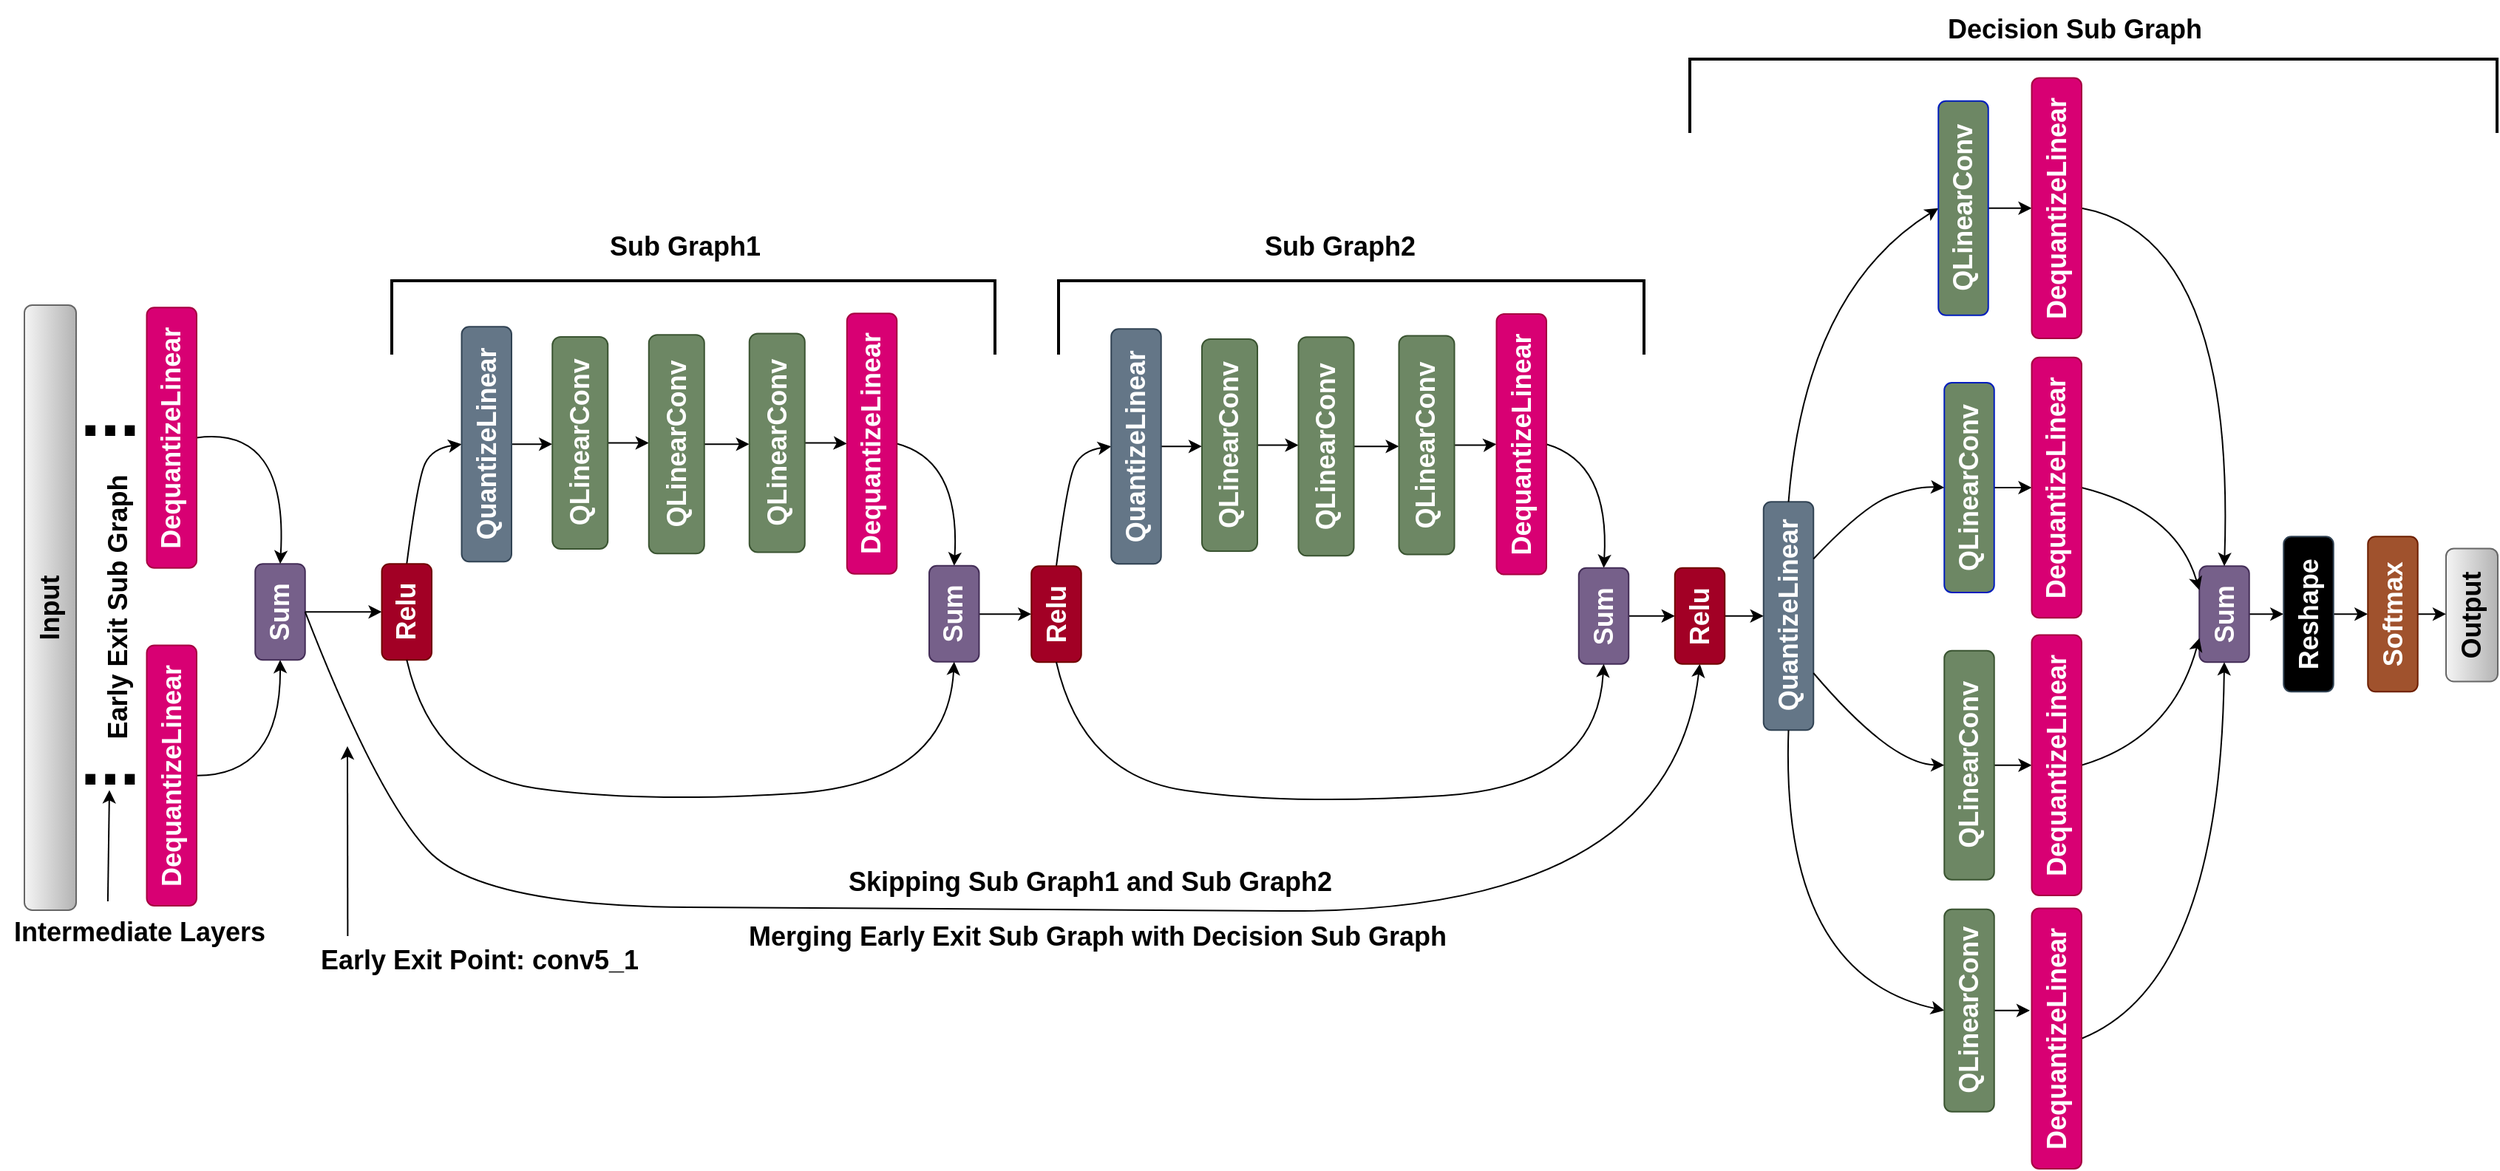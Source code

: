<mxfile version="21.6.1" type="device">
  <diagram name="Page-1" id="0cxLK6B1qZ-80W-4j8hx">
    <mxGraphModel dx="1679" dy="1223" grid="0" gridSize="10" guides="1" tooltips="1" connect="1" arrows="1" fold="1" page="0" pageScale="1" pageWidth="850" pageHeight="1100" math="0" shadow="0">
      <root>
        <mxCell id="0" />
        <mxCell id="1" parent="0" />
        <mxCell id="Iu25lgEWChFgaFbriD92-103" value="&lt;font style=&quot;font-size: 18px;&quot;&gt;Output&lt;/font&gt;" style="rounded=1;whiteSpace=wrap;html=1;fillColor=#f5f5f5;gradientColor=#b3b3b3;strokeColor=#666666;fontSize=14;fontStyle=1;rotation=-90;" parent="1" vertex="1">
          <mxGeometry x="1780" y="283.74" width="90" height="35" as="geometry" />
        </mxCell>
        <mxCell id="Iu25lgEWChFgaFbriD92-110" value="" style="strokeWidth=2;html=1;shape=mxgraph.flowchart.annotation_1;align=left;pointerEvents=1;direction=south;fontSize=14;fontStyle=1" parent="1" vertex="1">
          <mxGeometry x="1296" y="-75" width="546" height="50" as="geometry" />
        </mxCell>
        <mxCell id="Iu25lgEWChFgaFbriD92-111" value="&lt;font style=&quot;font-size: 18px;&quot;&gt;Decision Sub Graph&lt;/font&gt;" style="text;html=1;align=center;verticalAlign=middle;resizable=0;points=[];autosize=1;strokeColor=none;fillColor=none;fontSize=14;fontStyle=1" parent="1" vertex="1">
          <mxGeometry x="1456" y="-115.0" width="200" height="40" as="geometry" />
        </mxCell>
        <mxCell id="Iu25lgEWChFgaFbriD92-123" value="&lt;font style=&quot;font-size: 18px;&quot;&gt;Sub Graph1&lt;/font&gt;" style="text;html=1;align=center;verticalAlign=middle;resizable=0;points=[];autosize=1;strokeColor=none;fillColor=none;fontSize=14;fontStyle=1" parent="1" vertex="1">
          <mxGeometry x="551" y="32" width="130" height="40" as="geometry" />
        </mxCell>
        <mxCell id="Iu25lgEWChFgaFbriD92-125" value="&lt;font style=&quot;font-size: 18px;&quot;&gt;Skipping Sub Graph1 and Sub Graph2&lt;/font&gt;" style="text;html=1;align=center;verticalAlign=middle;resizable=0;points=[];autosize=1;strokeColor=none;fillColor=none;fontSize=14;fontStyle=1" parent="1" vertex="1">
          <mxGeometry x="715" y="462" width="350" height="40" as="geometry" />
        </mxCell>
        <mxCell id="Iu25lgEWChFgaFbriD92-127" value="&lt;font style=&quot;font-size: 18px;&quot;&gt;Merging Early Exit Sub Graph with Decision Sub Graph&lt;/font&gt;" style="text;html=1;align=center;verticalAlign=middle;resizable=0;points=[];autosize=1;strokeColor=none;fillColor=none;fontSize=14;fontStyle=1" parent="1" vertex="1">
          <mxGeometry x="645" y="499" width="500" height="40" as="geometry" />
        </mxCell>
        <mxCell id="Iu25lgEWChFgaFbriD92-145" value="&lt;font style=&quot;font-size: 48px;&quot;&gt;...&lt;/font&gt;" style="text;html=1;align=center;verticalAlign=middle;resizable=0;points=[];autosize=1;strokeColor=none;fillColor=none;fontSize=14;fontStyle=1" parent="1" vertex="1">
          <mxGeometry x="198" y="128.13" width="58" height="70" as="geometry" />
        </mxCell>
        <mxCell id="Iu25lgEWChFgaFbriD92-146" value="&lt;font style=&quot;font-size: 48px;&quot;&gt;...&lt;/font&gt;" style="text;html=1;align=center;verticalAlign=middle;resizable=0;points=[];autosize=1;strokeColor=none;fillColor=none;fontSize=14;fontStyle=1" parent="1" vertex="1">
          <mxGeometry x="198" y="364" width="58" height="70" as="geometry" />
        </mxCell>
        <mxCell id="Iu25lgEWChFgaFbriD92-147" value="&lt;font style=&quot;font-size: 18px;&quot;&gt;Early Exit Sub Graph&lt;/font&gt;" style="text;html=1;align=center;verticalAlign=middle;resizable=0;points=[];autosize=1;strokeColor=none;fillColor=none;fontSize=14;fontStyle=1;rotation=-90;" parent="1" vertex="1">
          <mxGeometry x="133" y="276.22" width="200" height="40" as="geometry" />
        </mxCell>
        <mxCell id="WK32DhDvXuLAIViGbRyr-121" style="edgeStyle=orthogonalEdgeStyle;rounded=0;orthogonalLoop=1;jettySize=auto;html=1;exitX=0.496;exitY=0.993;exitDx=0;exitDy=0;entryX=0.5;entryY=0;entryDx=0;entryDy=0;exitPerimeter=0;" parent="1" source="vSDdu6eOxFjw2Nqs_4SC-30" target="WK32DhDvXuLAIViGbRyr-117" edge="1">
          <mxGeometry relative="1" as="geometry">
            <mxPoint x="851" y="300" as="targetPoint" />
            <mxPoint x="819.37" y="300.61" as="sourcePoint" />
          </mxGeometry>
        </mxCell>
        <mxCell id="WK32DhDvXuLAIViGbRyr-51" value="&lt;b&gt;&lt;font style=&quot;font-size: 18px;&quot;&gt;Sum&lt;/font&gt;&lt;/b&gt;" style="rounded=1;whiteSpace=wrap;html=1;fillColor=#76608a;fontColor=#ffffff;strokeColor=#432D57;rotation=-90;" parent="1" vertex="1">
          <mxGeometry x="310" y="282.23" width="65" height="33.74" as="geometry" />
        </mxCell>
        <mxCell id="WK32DhDvXuLAIViGbRyr-62" value="" style="curved=1;endArrow=classic;html=1;rounded=0;exitX=0.5;exitY=1;exitDx=0;exitDy=0;fontSize=14;fontStyle=1;entryX=1;entryY=0.5;entryDx=0;entryDy=0;" parent="1" source="vSDdu6eOxFjw2Nqs_4SC-36" target="WK32DhDvXuLAIViGbRyr-51" edge="1">
          <mxGeometry width="50" height="50" relative="1" as="geometry">
            <mxPoint x="93.75" y="185" as="sourcePoint" />
            <mxPoint x="179.38" y="272" as="targetPoint" />
            <Array as="points">
              <mxPoint x="348" y="173" />
            </Array>
          </mxGeometry>
        </mxCell>
        <mxCell id="WK32DhDvXuLAIViGbRyr-63" value="" style="curved=1;endArrow=classic;html=1;rounded=0;exitX=0.5;exitY=1;exitDx=0;exitDy=0;fontSize=14;fontStyle=1;entryX=0;entryY=0.5;entryDx=0;entryDy=0;" parent="1" source="vSDdu6eOxFjw2Nqs_4SC-38" target="WK32DhDvXuLAIViGbRyr-51" edge="1">
          <mxGeometry width="50" height="50" relative="1" as="geometry">
            <mxPoint x="95" y="428.75" as="sourcePoint" />
            <mxPoint x="167.5" y="518" as="targetPoint" />
            <Array as="points">
              <mxPoint x="343" y="410" />
            </Array>
          </mxGeometry>
        </mxCell>
        <mxCell id="WK32DhDvXuLAIViGbRyr-101" value="" style="curved=1;endArrow=classic;html=1;rounded=0;fontSize=14;fontStyle=1;exitX=1;exitY=0.5;exitDx=0;exitDy=0;entryX=0.5;entryY=0;entryDx=0;entryDy=0;" parent="1" source="WK32DhDvXuLAIViGbRyr-117" target="WK32DhDvXuLAIViGbRyr-103" edge="1">
          <mxGeometry width="50" height="50" relative="1" as="geometry">
            <mxPoint x="870" y="230" as="sourcePoint" />
            <mxPoint x="905" y="190" as="targetPoint" />
            <Array as="points">
              <mxPoint x="875" y="210" />
              <mxPoint x="885" y="190" />
            </Array>
          </mxGeometry>
        </mxCell>
        <mxCell id="WK32DhDvXuLAIViGbRyr-102" style="edgeStyle=orthogonalEdgeStyle;rounded=0;orthogonalLoop=1;jettySize=auto;html=1;exitX=0.5;exitY=1;exitDx=0;exitDy=0;entryX=0.5;entryY=0;entryDx=0;entryDy=0;" parent="1" source="WK32DhDvXuLAIViGbRyr-103" target="WK32DhDvXuLAIViGbRyr-105" edge="1">
          <mxGeometry relative="1" as="geometry" />
        </mxCell>
        <mxCell id="WK32DhDvXuLAIViGbRyr-103" value="&lt;b&gt;&lt;font style=&quot;font-size: 18px;&quot;&gt;QuantizeLinear&lt;/font&gt;&lt;/b&gt;" style="rounded=1;whiteSpace=wrap;html=1;fillColor=#647687;fontColor=#ffffff;strokeColor=#314354;rotation=-90;" parent="1" vertex="1">
          <mxGeometry x="842" y="170.26" width="159" height="33.74" as="geometry" />
        </mxCell>
        <mxCell id="vSDdu6eOxFjw2Nqs_4SC-7" style="edgeStyle=orthogonalEdgeStyle;rounded=0;orthogonalLoop=1;jettySize=auto;html=1;exitX=0.5;exitY=1;exitDx=0;exitDy=0;entryX=0.5;entryY=0;entryDx=0;entryDy=0;" parent="1" source="WK32DhDvXuLAIViGbRyr-105" target="WK32DhDvXuLAIViGbRyr-110" edge="1">
          <mxGeometry relative="1" as="geometry" />
        </mxCell>
        <mxCell id="WK32DhDvXuLAIViGbRyr-105" value="&lt;b&gt;&lt;font style=&quot;font-size: 18px;&quot;&gt;QLinearConv&lt;/font&gt;&lt;/b&gt;" style="rounded=1;whiteSpace=wrap;html=1;fillColor=#6d8764;fontColor=#ffffff;strokeColor=#3A5431;rotation=-90;" parent="1" vertex="1">
          <mxGeometry x="913" y="167.51" width="143.5" height="37.5" as="geometry" />
        </mxCell>
        <mxCell id="WK32DhDvXuLAIViGbRyr-109" style="edgeStyle=orthogonalEdgeStyle;rounded=0;orthogonalLoop=1;jettySize=auto;html=1;exitX=0.5;exitY=1;exitDx=0;exitDy=0;entryX=0.5;entryY=0;entryDx=0;entryDy=0;" parent="1" source="WK32DhDvXuLAIViGbRyr-110" target="vSDdu6eOxFjw2Nqs_4SC-8" edge="1">
          <mxGeometry relative="1" as="geometry">
            <mxPoint x="1180.63" y="186.88" as="targetPoint" />
          </mxGeometry>
        </mxCell>
        <mxCell id="WK32DhDvXuLAIViGbRyr-110" value="&lt;b style=&quot;border-color: var(--border-color);&quot;&gt;&lt;font style=&quot;border-color: var(--border-color); font-size: 18px;&quot;&gt;QLinearConv&lt;/font&gt;&lt;/b&gt;" style="rounded=1;whiteSpace=wrap;html=1;fillColor=#6d8764;fontColor=#ffffff;strokeColor=#3A5431;rotation=-90;" parent="1" vertex="1">
          <mxGeometry x="976" y="168.38" width="148" height="37.5" as="geometry" />
        </mxCell>
        <mxCell id="WK32DhDvXuLAIViGbRyr-115" value="" style="curved=1;endArrow=classic;html=1;rounded=0;exitX=0.5;exitY=1;exitDx=0;exitDy=0;fontSize=14;fontStyle=1;entryX=1;entryY=0.5;entryDx=0;entryDy=0;" parent="1" source="vSDdu6eOxFjw2Nqs_4SC-9" target="WK32DhDvXuLAIViGbRyr-116" edge="1">
          <mxGeometry width="50" height="50" relative="1" as="geometry">
            <mxPoint x="1340" y="186.25" as="sourcePoint" />
            <mxPoint x="1415" y="320" as="targetPoint" />
            <Array as="points">
              <mxPoint x="1242" y="198" />
            </Array>
          </mxGeometry>
        </mxCell>
        <mxCell id="vSDdu6eOxFjw2Nqs_4SC-2" style="edgeStyle=orthogonalEdgeStyle;rounded=0;orthogonalLoop=1;jettySize=auto;html=1;exitX=0.5;exitY=1;exitDx=0;exitDy=0;entryX=0.5;entryY=0;entryDx=0;entryDy=0;" parent="1" source="WK32DhDvXuLAIViGbRyr-116" target="vSDdu6eOxFjw2Nqs_4SC-1" edge="1">
          <mxGeometry relative="1" as="geometry" />
        </mxCell>
        <mxCell id="WK32DhDvXuLAIViGbRyr-116" value="&lt;b&gt;&lt;font style=&quot;font-size: 18px;&quot;&gt;Sum&lt;/font&gt;&lt;/b&gt;" style="rounded=1;whiteSpace=wrap;html=1;fillColor=#76608a;fontColor=#ffffff;strokeColor=#432D57;rotation=-90;" parent="1" vertex="1">
          <mxGeometry x="1205.25" y="285" width="65" height="33.74" as="geometry" />
        </mxCell>
        <mxCell id="WK32DhDvXuLAIViGbRyr-117" value="&lt;b&gt;&lt;font style=&quot;font-size: 18px;&quot;&gt;Relu&lt;/font&gt;&lt;/b&gt;" style="rounded=1;whiteSpace=wrap;html=1;fillColor=#a20025;fontColor=#ffffff;strokeColor=#6F0000;rotation=-90;" parent="1" vertex="1">
          <mxGeometry x="835" y="283.74" width="65" height="33.74" as="geometry" />
        </mxCell>
        <mxCell id="WK32DhDvXuLAIViGbRyr-120" value="" style="curved=1;endArrow=classic;html=1;rounded=0;exitX=0;exitY=0.5;exitDx=0;exitDy=0;entryX=0;entryY=0.5;entryDx=0;entryDy=0;" parent="1" source="WK32DhDvXuLAIViGbRyr-117" target="WK32DhDvXuLAIViGbRyr-116" edge="1">
          <mxGeometry width="50" height="50" relative="1" as="geometry">
            <mxPoint x="905" y="300" as="sourcePoint" />
            <mxPoint x="955" y="250" as="targetPoint" />
            <Array as="points">
              <mxPoint x="885" y="410" />
              <mxPoint x="1025" y="430" />
              <mxPoint x="1233" y="417" />
            </Array>
          </mxGeometry>
        </mxCell>
        <mxCell id="WK32DhDvXuLAIViGbRyr-122" value="&lt;b&gt;&lt;font style=&quot;font-size: 18px;&quot;&gt;QuantizeLinear&lt;/font&gt;&lt;/b&gt;" style="rounded=1;whiteSpace=wrap;html=1;fillColor=#647687;fontColor=#ffffff;strokeColor=#314354;rotation=-90;" parent="1" vertex="1">
          <mxGeometry x="1285.5" y="285" width="154.5" height="33.74" as="geometry" />
        </mxCell>
        <mxCell id="WK32DhDvXuLAIViGbRyr-124" value="" style="curved=1;endArrow=classic;html=1;rounded=0;fontSize=14;fontStyle=1;exitX=1;exitY=0.5;exitDx=0;exitDy=0;entryX=0.5;entryY=0;entryDx=0;entryDy=0;" parent="1" source="WK32DhDvXuLAIViGbRyr-122" target="WK32DhDvXuLAIViGbRyr-125" edge="1">
          <mxGeometry width="50" height="50" relative="1" as="geometry">
            <mxPoint x="1490" y="263" as="sourcePoint" />
            <mxPoint x="1530" y="180" as="targetPoint" />
            <Array as="points">
              <mxPoint x="1374" y="82" />
            </Array>
          </mxGeometry>
        </mxCell>
        <mxCell id="vSDdu6eOxFjw2Nqs_4SC-17" style="edgeStyle=orthogonalEdgeStyle;rounded=0;orthogonalLoop=1;jettySize=auto;html=1;exitX=0.5;exitY=1;exitDx=0;exitDy=0;entryX=0.5;entryY=0;entryDx=0;entryDy=0;" parent="1" source="WK32DhDvXuLAIViGbRyr-125" target="vSDdu6eOxFjw2Nqs_4SC-12" edge="1">
          <mxGeometry relative="1" as="geometry" />
        </mxCell>
        <mxCell id="WK32DhDvXuLAIViGbRyr-125" value="&lt;b style=&quot;border-color: var(--border-color);&quot;&gt;&lt;font style=&quot;border-color: var(--border-color); font-size: 18px;&quot;&gt;QLinearConv&lt;/font&gt;&lt;/b&gt;" style="rounded=1;whiteSpace=wrap;html=1;fillColor=#6D8764;fontColor=#ffffff;strokeColor=#001DBC;rotation=-90;" parent="1" vertex="1">
          <mxGeometry x="1408.5" y="9" width="145" height="33.74" as="geometry" />
        </mxCell>
        <mxCell id="WK32DhDvXuLAIViGbRyr-126" value="" style="curved=1;endArrow=classic;html=1;rounded=0;fontSize=14;fontStyle=1;exitX=0;exitY=0.5;exitDx=0;exitDy=0;entryX=0.5;entryY=0;entryDx=0;entryDy=0;" parent="1" source="WK32DhDvXuLAIViGbRyr-122" target="WK32DhDvXuLAIViGbRyr-127" edge="1">
          <mxGeometry width="50" height="50" relative="1" as="geometry">
            <mxPoint x="1515" y="450" as="sourcePoint" />
            <mxPoint x="1530" y="420" as="targetPoint" />
            <Array as="points">
              <mxPoint x="1357" y="545" />
            </Array>
          </mxGeometry>
        </mxCell>
        <mxCell id="vSDdu6eOxFjw2Nqs_4SC-20" style="edgeStyle=orthogonalEdgeStyle;rounded=0;orthogonalLoop=1;jettySize=auto;html=1;exitX=0.5;exitY=1;exitDx=0;exitDy=0;entryX=0.606;entryY=-0.037;entryDx=0;entryDy=0;entryPerimeter=0;" parent="1" source="WK32DhDvXuLAIViGbRyr-127" target="vSDdu6eOxFjw2Nqs_4SC-16" edge="1">
          <mxGeometry relative="1" as="geometry" />
        </mxCell>
        <mxCell id="WK32DhDvXuLAIViGbRyr-127" value="&lt;b&gt;&lt;font style=&quot;font-size: 18px;&quot;&gt;QLinearConv&lt;/font&gt;&lt;/b&gt;" style="rounded=1;whiteSpace=wrap;html=1;fillColor=#6d8764;fontColor=#ffffff;strokeColor=#3A5431;rotation=-90;" parent="1" vertex="1">
          <mxGeometry x="1416.5" y="552" width="137" height="33.74" as="geometry" />
        </mxCell>
        <mxCell id="vSDdu6eOxFjw2Nqs_4SC-18" style="edgeStyle=orthogonalEdgeStyle;rounded=0;orthogonalLoop=1;jettySize=auto;html=1;exitX=0.5;exitY=1;exitDx=0;exitDy=0;entryX=0.5;entryY=0;entryDx=0;entryDy=0;" parent="1" source="WK32DhDvXuLAIViGbRyr-128" target="vSDdu6eOxFjw2Nqs_4SC-13" edge="1">
          <mxGeometry relative="1" as="geometry" />
        </mxCell>
        <mxCell id="WK32DhDvXuLAIViGbRyr-128" value="&lt;b style=&quot;border-color: var(--border-color);&quot;&gt;&lt;font style=&quot;border-color: var(--border-color); font-size: 18px;&quot;&gt;QLinearConv&lt;/font&gt;&lt;/b&gt;" style="rounded=1;whiteSpace=wrap;html=1;fillColor=#6D8764;fontColor=#ffffff;strokeColor=#001DBC;rotation=-90;" parent="1" vertex="1">
          <mxGeometry x="1414" y="198.13" width="142" height="33.74" as="geometry" />
        </mxCell>
        <mxCell id="vSDdu6eOxFjw2Nqs_4SC-19" style="edgeStyle=orthogonalEdgeStyle;rounded=0;orthogonalLoop=1;jettySize=auto;html=1;exitX=0.5;exitY=1;exitDx=0;exitDy=0;entryX=0.5;entryY=0;entryDx=0;entryDy=0;" parent="1" source="WK32DhDvXuLAIViGbRyr-129" target="vSDdu6eOxFjw2Nqs_4SC-15" edge="1">
          <mxGeometry relative="1" as="geometry" />
        </mxCell>
        <mxCell id="WK32DhDvXuLAIViGbRyr-129" value="&lt;b style=&quot;border-color: var(--border-color);&quot;&gt;&lt;font style=&quot;border-color: var(--border-color); font-size: 18px;&quot;&gt;QLinearConv&lt;/font&gt;&lt;/b&gt;" style="rounded=1;whiteSpace=wrap;html=1;fillColor=#6D8764;fontColor=#ffffff;strokeColor=#3A5431;rotation=-90;" parent="1" vertex="1">
          <mxGeometry x="1407.5" y="386" width="155" height="33.74" as="geometry" />
        </mxCell>
        <mxCell id="WK32DhDvXuLAIViGbRyr-130" value="" style="curved=1;endArrow=classic;html=1;rounded=0;exitX=0.75;exitY=1;exitDx=0;exitDy=0;entryX=0.5;entryY=0;entryDx=0;entryDy=0;" parent="1" source="WK32DhDvXuLAIViGbRyr-122" target="WK32DhDvXuLAIViGbRyr-128" edge="1">
          <mxGeometry width="50" height="50" relative="1" as="geometry">
            <mxPoint x="1650" y="350" as="sourcePoint" />
            <mxPoint x="1700" y="300" as="targetPoint" />
            <Array as="points">
              <mxPoint x="1413" y="228" />
              <mxPoint x="1449" y="214" />
            </Array>
          </mxGeometry>
        </mxCell>
        <mxCell id="WK32DhDvXuLAIViGbRyr-131" value="" style="curved=1;endArrow=classic;html=1;rounded=0;exitX=0.25;exitY=1;exitDx=0;exitDy=0;entryX=0.5;entryY=0;entryDx=0;entryDy=0;" parent="1" source="WK32DhDvXuLAIViGbRyr-122" target="WK32DhDvXuLAIViGbRyr-129" edge="1">
          <mxGeometry width="50" height="50" relative="1" as="geometry">
            <mxPoint x="1509" y="296" as="sourcePoint" />
            <mxPoint x="1556" y="277" as="targetPoint" />
            <Array as="points">
              <mxPoint x="1432" y="402" />
            </Array>
          </mxGeometry>
        </mxCell>
        <mxCell id="WK32DhDvXuLAIViGbRyr-139" style="edgeStyle=orthogonalEdgeStyle;rounded=0;orthogonalLoop=1;jettySize=auto;html=1;exitX=0.5;exitY=1;exitDx=0;exitDy=0;entryX=0.5;entryY=0;entryDx=0;entryDy=0;" parent="1" source="WK32DhDvXuLAIViGbRyr-132" target="WK32DhDvXuLAIViGbRyr-138" edge="1">
          <mxGeometry relative="1" as="geometry" />
        </mxCell>
        <mxCell id="WK32DhDvXuLAIViGbRyr-132" value="&lt;b&gt;&lt;font style=&quot;font-size: 18px;&quot;&gt;Sum&lt;/font&gt;&lt;/b&gt;" style="rounded=1;whiteSpace=wrap;html=1;fillColor=#76608a;fontColor=#ffffff;strokeColor=#432D57;rotation=-90;" parent="1" vertex="1">
          <mxGeometry x="1625" y="283.74" width="65" height="33.74" as="geometry" />
        </mxCell>
        <mxCell id="WK32DhDvXuLAIViGbRyr-134" value="" style="curved=1;endArrow=classic;html=1;rounded=0;exitX=0.5;exitY=1;exitDx=0;exitDy=0;entryX=1;entryY=0.5;entryDx=0;entryDy=0;" parent="1" source="vSDdu6eOxFjw2Nqs_4SC-12" target="WK32DhDvXuLAIViGbRyr-132" edge="1">
          <mxGeometry width="50" height="50" relative="1" as="geometry">
            <mxPoint x="1650" y="350" as="sourcePoint" />
            <mxPoint x="1700" y="300" as="targetPoint" />
            <Array as="points">
              <mxPoint x="1665" y="45" />
            </Array>
          </mxGeometry>
        </mxCell>
        <mxCell id="WK32DhDvXuLAIViGbRyr-135" value="" style="curved=1;endArrow=classic;html=1;rounded=0;exitX=0.5;exitY=1;exitDx=0;exitDy=0;entryX=0;entryY=0.5;entryDx=0;entryDy=0;" parent="1" source="vSDdu6eOxFjw2Nqs_4SC-16" target="WK32DhDvXuLAIViGbRyr-132" edge="1">
          <mxGeometry width="50" height="50" relative="1" as="geometry">
            <mxPoint x="1589" y="194" as="sourcePoint" />
            <mxPoint x="1740" y="470" as="targetPoint" />
            <Array as="points">
              <mxPoint x="1655" y="550" />
            </Array>
          </mxGeometry>
        </mxCell>
        <mxCell id="WK32DhDvXuLAIViGbRyr-136" value="" style="curved=1;endArrow=classic;html=1;rounded=0;exitX=0.5;exitY=1;exitDx=0;exitDy=0;entryX=0.25;entryY=0;entryDx=0;entryDy=0;" parent="1" source="vSDdu6eOxFjw2Nqs_4SC-15" target="WK32DhDvXuLAIViGbRyr-132" edge="1">
          <mxGeometry width="50" height="50" relative="1" as="geometry">
            <mxPoint x="1650" y="350" as="sourcePoint" />
            <mxPoint x="1700" y="300" as="targetPoint" />
            <Array as="points">
              <mxPoint x="1622" y="385" />
            </Array>
          </mxGeometry>
        </mxCell>
        <mxCell id="WK32DhDvXuLAIViGbRyr-137" value="" style="curved=1;endArrow=classic;html=1;rounded=0;exitX=0.5;exitY=1;exitDx=0;exitDy=0;entryX=0.75;entryY=0;entryDx=0;entryDy=0;" parent="1" source="vSDdu6eOxFjw2Nqs_4SC-13" target="WK32DhDvXuLAIViGbRyr-132" edge="1">
          <mxGeometry width="50" height="50" relative="1" as="geometry">
            <mxPoint x="1589" y="357" as="sourcePoint" />
            <mxPoint x="1651" y="323" as="targetPoint" />
            <Array as="points">
              <mxPoint x="1625" y="231" />
            </Array>
          </mxGeometry>
        </mxCell>
        <mxCell id="WK32DhDvXuLAIViGbRyr-141" style="edgeStyle=orthogonalEdgeStyle;rounded=0;orthogonalLoop=1;jettySize=auto;html=1;exitX=0.5;exitY=1;exitDx=0;exitDy=0;entryX=0.5;entryY=0;entryDx=0;entryDy=0;" parent="1" source="WK32DhDvXuLAIViGbRyr-138" target="WK32DhDvXuLAIViGbRyr-140" edge="1">
          <mxGeometry relative="1" as="geometry" />
        </mxCell>
        <mxCell id="WK32DhDvXuLAIViGbRyr-138" value="&lt;b&gt;&lt;font style=&quot;font-size: 18px;&quot;&gt;Reshape&lt;/font&gt;&lt;/b&gt;" style="rounded=1;whiteSpace=wrap;html=1;fillColor=#000000;strokeColor=#314354;rotation=-90;fontColor=#ffffff;" parent="1" vertex="1">
          <mxGeometry x="1662" y="283.74" width="105" height="33.74" as="geometry" />
        </mxCell>
        <mxCell id="WK32DhDvXuLAIViGbRyr-144" style="edgeStyle=orthogonalEdgeStyle;rounded=0;orthogonalLoop=1;jettySize=auto;html=1;exitX=0.5;exitY=1;exitDx=0;exitDy=0;entryX=0.5;entryY=0;entryDx=0;entryDy=0;" parent="1" source="WK32DhDvXuLAIViGbRyr-140" target="Iu25lgEWChFgaFbriD92-103" edge="1">
          <mxGeometry relative="1" as="geometry" />
        </mxCell>
        <mxCell id="WK32DhDvXuLAIViGbRyr-140" value="&lt;b&gt;&lt;font style=&quot;font-size: 18px;&quot;&gt;Softmax&lt;/font&gt;&lt;/b&gt;" style="rounded=1;whiteSpace=wrap;html=1;fillColor=#a0522d;fontColor=#ffffff;strokeColor=#6D1F00;rotation=-90;" parent="1" vertex="1">
          <mxGeometry x="1719" y="283.74" width="105" height="33.74" as="geometry" />
        </mxCell>
        <mxCell id="WK32DhDvXuLAIViGbRyr-145" value="" style="strokeWidth=2;html=1;shape=mxgraph.flowchart.annotation_1;align=left;pointerEvents=1;direction=south;fontSize=14;fontStyle=1" parent="1" vertex="1">
          <mxGeometry x="418" y="75" width="408" height="50" as="geometry" />
        </mxCell>
        <mxCell id="WK32DhDvXuLAIViGbRyr-146" value="&lt;font style=&quot;font-size: 18px;&quot;&gt;Sub Graph2&lt;/font&gt;" style="text;html=1;align=center;verticalAlign=middle;resizable=0;points=[];autosize=1;strokeColor=none;fillColor=none;fontSize=14;fontStyle=1" parent="1" vertex="1">
          <mxGeometry x="994" y="32" width="130" height="40" as="geometry" />
        </mxCell>
        <mxCell id="WK32DhDvXuLAIViGbRyr-147" value="" style="strokeWidth=2;html=1;shape=mxgraph.flowchart.annotation_1;align=left;pointerEvents=1;direction=south;fontSize=14;fontStyle=1" parent="1" vertex="1">
          <mxGeometry x="869" y="75.0" width="396" height="50" as="geometry" />
        </mxCell>
        <mxCell id="WK32DhDvXuLAIViGbRyr-148" value="" style="curved=1;endArrow=classic;html=1;rounded=0;exitX=0.5;exitY=1;exitDx=0;exitDy=0;entryX=0;entryY=0.5;entryDx=0;entryDy=0;" parent="1" source="WK32DhDvXuLAIViGbRyr-51" target="vSDdu6eOxFjw2Nqs_4SC-1" edge="1">
          <mxGeometry width="50" height="50" relative="1" as="geometry">
            <mxPoint x="360" y="440" as="sourcePoint" />
            <mxPoint x="410" y="390" as="targetPoint" />
            <Array as="points">
              <mxPoint x="407" y="422" />
              <mxPoint x="477" y="498" />
              <mxPoint x="760" y="500" />
              <mxPoint x="1283" y="503" />
            </Array>
          </mxGeometry>
        </mxCell>
        <mxCell id="vSDdu6eOxFjw2Nqs_4SC-3" style="edgeStyle=orthogonalEdgeStyle;rounded=0;orthogonalLoop=1;jettySize=auto;html=1;exitX=0.5;exitY=1;exitDx=0;exitDy=0;entryX=0.5;entryY=0;entryDx=0;entryDy=0;" parent="1" source="vSDdu6eOxFjw2Nqs_4SC-1" target="WK32DhDvXuLAIViGbRyr-122" edge="1">
          <mxGeometry relative="1" as="geometry" />
        </mxCell>
        <mxCell id="vSDdu6eOxFjw2Nqs_4SC-1" value="&lt;b&gt;&lt;font style=&quot;font-size: 18px;&quot;&gt;Relu&lt;/font&gt;&lt;/b&gt;" style="rounded=1;whiteSpace=wrap;html=1;fillColor=#a20025;fontColor=#ffffff;strokeColor=#6F0000;rotation=-90;" parent="1" vertex="1">
          <mxGeometry x="1270.25" y="285" width="65" height="33.74" as="geometry" />
        </mxCell>
        <mxCell id="vSDdu6eOxFjw2Nqs_4SC-10" style="edgeStyle=orthogonalEdgeStyle;rounded=0;orthogonalLoop=1;jettySize=auto;html=1;exitX=0.5;exitY=1;exitDx=0;exitDy=0;" parent="1" source="vSDdu6eOxFjw2Nqs_4SC-8" target="vSDdu6eOxFjw2Nqs_4SC-9" edge="1">
          <mxGeometry relative="1" as="geometry" />
        </mxCell>
        <mxCell id="vSDdu6eOxFjw2Nqs_4SC-8" value="&lt;b style=&quot;border-color: var(--border-color);&quot;&gt;&lt;font style=&quot;border-color: var(--border-color); font-size: 18px;&quot;&gt;QLinearConv&lt;/font&gt;&lt;/b&gt;" style="rounded=1;whiteSpace=wrap;html=1;fillColor=#6d8764;fontColor=#ffffff;strokeColor=#3A5431;rotation=-90;" parent="1" vertex="1">
          <mxGeometry x="1044" y="167.51" width="148" height="37.5" as="geometry" />
        </mxCell>
        <mxCell id="vSDdu6eOxFjw2Nqs_4SC-9" value="&lt;b&gt;&lt;font style=&quot;font-size: 18px;&quot;&gt;DequantizeLinear&lt;/font&gt;&lt;/b&gt;" style="rounded=1;whiteSpace=wrap;html=1;fillColor=#d80073;fontColor=#ffffff;strokeColor=#A50040;rotation=-90;" parent="1" vertex="1">
          <mxGeometry x="1094" y="168.76" width="176.25" height="33.74" as="geometry" />
        </mxCell>
        <mxCell id="vSDdu6eOxFjw2Nqs_4SC-12" value="&lt;b&gt;&lt;font style=&quot;font-size: 18px;&quot;&gt;DequantizeLinear&lt;/font&gt;&lt;/b&gt;" style="rounded=1;whiteSpace=wrap;html=1;fillColor=#d80073;fontColor=#ffffff;strokeColor=#A50040;rotation=-90;" parent="1" vertex="1">
          <mxGeometry x="1456" y="9.0" width="176.25" height="33.74" as="geometry" />
        </mxCell>
        <mxCell id="vSDdu6eOxFjw2Nqs_4SC-13" value="&lt;b&gt;&lt;font style=&quot;font-size: 18px;&quot;&gt;DequantizeLinear&lt;/font&gt;&lt;/b&gt;" style="rounded=1;whiteSpace=wrap;html=1;fillColor=#d80073;fontColor=#ffffff;strokeColor=#A50040;rotation=-90;" parent="1" vertex="1">
          <mxGeometry x="1456" y="198.13" width="176.25" height="33.74" as="geometry" />
        </mxCell>
        <mxCell id="vSDdu6eOxFjw2Nqs_4SC-15" value="&lt;b&gt;&lt;font style=&quot;font-size: 18px;&quot;&gt;DequantizeLinear&lt;/font&gt;&lt;/b&gt;" style="rounded=1;whiteSpace=wrap;html=1;fillColor=#d80073;fontColor=#ffffff;strokeColor=#A50040;rotation=-90;" parent="1" vertex="1">
          <mxGeometry x="1456" y="386" width="176.25" height="33.74" as="geometry" />
        </mxCell>
        <mxCell id="vSDdu6eOxFjw2Nqs_4SC-16" value="&lt;b&gt;&lt;font style=&quot;font-size: 18px;&quot;&gt;DequantizeLinear&lt;/font&gt;&lt;/b&gt;" style="rounded=1;whiteSpace=wrap;html=1;fillColor=#d80073;fontColor=#ffffff;strokeColor=#A50040;rotation=-90;" parent="1" vertex="1">
          <mxGeometry x="1456" y="571" width="176.25" height="33.74" as="geometry" />
        </mxCell>
        <mxCell id="vSDdu6eOxFjw2Nqs_4SC-21" style="edgeStyle=orthogonalEdgeStyle;rounded=0;orthogonalLoop=1;jettySize=auto;html=1;exitX=0.5;exitY=1;exitDx=0;exitDy=0;entryX=0.5;entryY=0;entryDx=0;entryDy=0;" parent="1" source="WK32DhDvXuLAIViGbRyr-51" target="vSDdu6eOxFjw2Nqs_4SC-31" edge="1">
          <mxGeometry relative="1" as="geometry">
            <mxPoint x="411.63" y="298.49" as="targetPoint" />
            <mxPoint x="380.0" y="299.1" as="sourcePoint" />
          </mxGeometry>
        </mxCell>
        <mxCell id="vSDdu6eOxFjw2Nqs_4SC-22" value="" style="curved=1;endArrow=classic;html=1;rounded=0;fontSize=14;fontStyle=1;exitX=1;exitY=0.5;exitDx=0;exitDy=0;entryX=0.5;entryY=0;entryDx=0;entryDy=0;" parent="1" source="vSDdu6eOxFjw2Nqs_4SC-31" target="vSDdu6eOxFjw2Nqs_4SC-24" edge="1">
          <mxGeometry width="50" height="50" relative="1" as="geometry">
            <mxPoint x="430.63" y="228.49" as="sourcePoint" />
            <mxPoint x="465.63" y="188.49" as="targetPoint" />
            <Array as="points">
              <mxPoint x="435.63" y="208.49" />
              <mxPoint x="445.63" y="188.49" />
            </Array>
          </mxGeometry>
        </mxCell>
        <mxCell id="vSDdu6eOxFjw2Nqs_4SC-23" style="edgeStyle=orthogonalEdgeStyle;rounded=0;orthogonalLoop=1;jettySize=auto;html=1;exitX=0.5;exitY=1;exitDx=0;exitDy=0;entryX=0.5;entryY=0;entryDx=0;entryDy=0;" parent="1" source="vSDdu6eOxFjw2Nqs_4SC-24" target="vSDdu6eOxFjw2Nqs_4SC-26" edge="1">
          <mxGeometry relative="1" as="geometry" />
        </mxCell>
        <mxCell id="vSDdu6eOxFjw2Nqs_4SC-24" value="&lt;b&gt;&lt;font style=&quot;font-size: 18px;&quot;&gt;QuantizeLinear&lt;/font&gt;&lt;/b&gt;" style="rounded=1;whiteSpace=wrap;html=1;fillColor=#647687;fontColor=#ffffff;strokeColor=#314354;rotation=-90;" parent="1" vertex="1">
          <mxGeometry x="402.63" y="168.75" width="159" height="33.74" as="geometry" />
        </mxCell>
        <mxCell id="vSDdu6eOxFjw2Nqs_4SC-25" style="edgeStyle=orthogonalEdgeStyle;rounded=0;orthogonalLoop=1;jettySize=auto;html=1;exitX=0.5;exitY=1;exitDx=0;exitDy=0;entryX=0.5;entryY=0;entryDx=0;entryDy=0;" parent="1" source="vSDdu6eOxFjw2Nqs_4SC-26" target="vSDdu6eOxFjw2Nqs_4SC-28" edge="1">
          <mxGeometry relative="1" as="geometry" />
        </mxCell>
        <mxCell id="vSDdu6eOxFjw2Nqs_4SC-26" value="&lt;b&gt;&lt;font style=&quot;font-size: 18px;&quot;&gt;QLinearConv&lt;/font&gt;&lt;/b&gt;" style="rounded=1;whiteSpace=wrap;html=1;fillColor=#6d8764;fontColor=#ffffff;strokeColor=#3A5431;rotation=-90;" parent="1" vertex="1">
          <mxGeometry x="473.63" y="166" width="143.5" height="37.5" as="geometry" />
        </mxCell>
        <mxCell id="vSDdu6eOxFjw2Nqs_4SC-27" style="edgeStyle=orthogonalEdgeStyle;rounded=0;orthogonalLoop=1;jettySize=auto;html=1;exitX=0.5;exitY=1;exitDx=0;exitDy=0;entryX=0.5;entryY=0;entryDx=0;entryDy=0;" parent="1" source="vSDdu6eOxFjw2Nqs_4SC-28" target="vSDdu6eOxFjw2Nqs_4SC-34" edge="1">
          <mxGeometry relative="1" as="geometry">
            <mxPoint x="741.26" y="185.37" as="targetPoint" />
          </mxGeometry>
        </mxCell>
        <mxCell id="vSDdu6eOxFjw2Nqs_4SC-28" value="&lt;b style=&quot;border-color: var(--border-color);&quot;&gt;&lt;font style=&quot;border-color: var(--border-color); font-size: 18px;&quot;&gt;QLinearConv&lt;/font&gt;&lt;/b&gt;" style="rounded=1;whiteSpace=wrap;html=1;fillColor=#6d8764;fontColor=#ffffff;strokeColor=#3A5431;rotation=-90;" parent="1" vertex="1">
          <mxGeometry x="536.63" y="166.87" width="148" height="37.5" as="geometry" />
        </mxCell>
        <mxCell id="vSDdu6eOxFjw2Nqs_4SC-29" value="" style="curved=1;endArrow=classic;html=1;rounded=0;exitX=0.5;exitY=1;exitDx=0;exitDy=0;fontSize=14;fontStyle=1;entryX=1;entryY=0.5;entryDx=0;entryDy=0;" parent="1" source="vSDdu6eOxFjw2Nqs_4SC-35" target="vSDdu6eOxFjw2Nqs_4SC-30" edge="1">
          <mxGeometry width="50" height="50" relative="1" as="geometry">
            <mxPoint x="900.63" y="184.74" as="sourcePoint" />
            <mxPoint x="975.63" y="318.49" as="targetPoint" />
            <Array as="points">
              <mxPoint x="802.63" y="196.49" />
            </Array>
          </mxGeometry>
        </mxCell>
        <mxCell id="vSDdu6eOxFjw2Nqs_4SC-30" value="&lt;b&gt;&lt;font style=&quot;font-size: 18px;&quot;&gt;Sum&lt;/font&gt;&lt;/b&gt;" style="rounded=1;whiteSpace=wrap;html=1;fillColor=#76608a;fontColor=#ffffff;strokeColor=#432D57;rotation=-90;" parent="1" vertex="1">
          <mxGeometry x="765.88" y="283.49" width="65" height="33.74" as="geometry" />
        </mxCell>
        <mxCell id="vSDdu6eOxFjw2Nqs_4SC-31" value="&lt;b&gt;&lt;font style=&quot;font-size: 18px;&quot;&gt;Relu&lt;/font&gt;&lt;/b&gt;" style="rounded=1;whiteSpace=wrap;html=1;fillColor=#a20025;fontColor=#ffffff;strokeColor=#6F0000;rotation=-90;" parent="1" vertex="1">
          <mxGeometry x="395.63" y="282.23" width="65" height="33.74" as="geometry" />
        </mxCell>
        <mxCell id="vSDdu6eOxFjw2Nqs_4SC-32" value="" style="curved=1;endArrow=classic;html=1;rounded=0;exitX=0;exitY=0.5;exitDx=0;exitDy=0;entryX=0;entryY=0.5;entryDx=0;entryDy=0;" parent="1" source="vSDdu6eOxFjw2Nqs_4SC-31" target="vSDdu6eOxFjw2Nqs_4SC-30" edge="1">
          <mxGeometry width="50" height="50" relative="1" as="geometry">
            <mxPoint x="465.63" y="298.49" as="sourcePoint" />
            <mxPoint x="515.63" y="248.49" as="targetPoint" />
            <Array as="points">
              <mxPoint x="445.63" y="408.49" />
              <mxPoint x="585.63" y="428.49" />
              <mxPoint x="793.63" y="415.49" />
            </Array>
          </mxGeometry>
        </mxCell>
        <mxCell id="vSDdu6eOxFjw2Nqs_4SC-33" style="edgeStyle=orthogonalEdgeStyle;rounded=0;orthogonalLoop=1;jettySize=auto;html=1;exitX=0.5;exitY=1;exitDx=0;exitDy=0;" parent="1" source="vSDdu6eOxFjw2Nqs_4SC-34" target="vSDdu6eOxFjw2Nqs_4SC-35" edge="1">
          <mxGeometry relative="1" as="geometry" />
        </mxCell>
        <mxCell id="vSDdu6eOxFjw2Nqs_4SC-34" value="&lt;b style=&quot;border-color: var(--border-color);&quot;&gt;&lt;font style=&quot;border-color: var(--border-color); font-size: 18px;&quot;&gt;QLinearConv&lt;/font&gt;&lt;/b&gt;" style="rounded=1;whiteSpace=wrap;html=1;fillColor=#6d8764;fontColor=#ffffff;strokeColor=#3A5431;rotation=-90;" parent="1" vertex="1">
          <mxGeometry x="604.63" y="166" width="148" height="37.5" as="geometry" />
        </mxCell>
        <mxCell id="vSDdu6eOxFjw2Nqs_4SC-35" value="&lt;b&gt;&lt;font style=&quot;font-size: 18px;&quot;&gt;DequantizeLinear&lt;/font&gt;&lt;/b&gt;" style="rounded=1;whiteSpace=wrap;html=1;fillColor=#d80073;fontColor=#ffffff;strokeColor=#A50040;rotation=-90;" parent="1" vertex="1">
          <mxGeometry x="654.63" y="168.38" width="176.25" height="33.74" as="geometry" />
        </mxCell>
        <mxCell id="vSDdu6eOxFjw2Nqs_4SC-36" value="&lt;b&gt;&lt;font style=&quot;font-size: 18px;&quot;&gt;DequantizeLinear&lt;/font&gt;&lt;/b&gt;" style="rounded=1;whiteSpace=wrap;html=1;fillColor=#d80073;fontColor=#ffffff;strokeColor=#A50040;rotation=-90;" parent="1" vertex="1">
          <mxGeometry x="181" y="164.39" width="176.25" height="33.74" as="geometry" />
        </mxCell>
        <mxCell id="vSDdu6eOxFjw2Nqs_4SC-38" value="&lt;b&gt;&lt;font style=&quot;font-size: 18px;&quot;&gt;DequantizeLinear&lt;/font&gt;&lt;/b&gt;" style="rounded=1;whiteSpace=wrap;html=1;fillColor=#d80073;fontColor=#ffffff;strokeColor=#A50040;rotation=-90;" parent="1" vertex="1">
          <mxGeometry x="181" y="393" width="176.25" height="33.74" as="geometry" />
        </mxCell>
        <mxCell id="vSDdu6eOxFjw2Nqs_4SC-39" value="&lt;font style=&quot;font-size: 18px;&quot;&gt;Input&lt;/font&gt;" style="rounded=1;whiteSpace=wrap;html=1;fillColor=#f5f5f5;gradientColor=#b3b3b3;strokeColor=#666666;fontSize=14;fontStyle=1;rotation=-90;" parent="1" vertex="1">
          <mxGeometry x="-17.75" y="278.72" width="409.5" height="35" as="geometry" />
        </mxCell>
        <mxCell id="vSDdu6eOxFjw2Nqs_4SC-45" value="&lt;span style=&quot;font-size: 18px;&quot;&gt;Intermediate Layers&lt;/span&gt;" style="text;html=1;align=center;verticalAlign=middle;resizable=0;points=[];autosize=1;strokeColor=none;fillColor=none;fontSize=14;fontStyle=1" parent="1" vertex="1">
          <mxGeometry x="153" y="499" width="188" height="34" as="geometry" />
        </mxCell>
        <mxCell id="vSDdu6eOxFjw2Nqs_4SC-47" value="" style="endArrow=classic;html=1;rounded=0;exitX=0.388;exitY=-0.118;exitDx=0;exitDy=0;exitPerimeter=0;" parent="1" source="vSDdu6eOxFjw2Nqs_4SC-45" edge="1">
          <mxGeometry width="50" height="50" relative="1" as="geometry">
            <mxPoint x="177" y="469.74" as="sourcePoint" />
            <mxPoint x="227" y="419.74" as="targetPoint" />
          </mxGeometry>
        </mxCell>
        <mxCell id="nN_S8ZsNGnvnw3Le9pxn-1" value="&lt;font style=&quot;font-size: 18px;&quot;&gt;Early Exit Point:&amp;nbsp;conv5_1&lt;/font&gt;" style="text;html=1;align=center;verticalAlign=middle;resizable=0;points=[];autosize=1;strokeColor=none;fillColor=none;fontSize=14;fontStyle=1;rotation=0;" vertex="1" parent="1">
          <mxGeometry x="360" y="518" width="233" height="34" as="geometry" />
        </mxCell>
        <mxCell id="nN_S8ZsNGnvnw3Le9pxn-2" value="" style="endArrow=classic;html=1;rounded=0;exitX=0.121;exitY=0.016;exitDx=0;exitDy=0;exitPerimeter=0;" edge="1" parent="1" source="nN_S8ZsNGnvnw3Le9pxn-1">
          <mxGeometry width="50" height="50" relative="1" as="geometry">
            <mxPoint x="388" y="525" as="sourcePoint" />
            <mxPoint x="388" y="390" as="targetPoint" />
          </mxGeometry>
        </mxCell>
      </root>
    </mxGraphModel>
  </diagram>
</mxfile>
